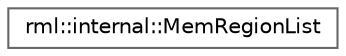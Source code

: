 digraph "类继承关系图"
{
 // LATEX_PDF_SIZE
  bgcolor="transparent";
  edge [fontname=Helvetica,fontsize=10,labelfontname=Helvetica,labelfontsize=10];
  node [fontname=Helvetica,fontsize=10,shape=box,height=0.2,width=0.4];
  rankdir="LR";
  Node0 [id="Node000000",label="rml::internal::MemRegionList",height=0.2,width=0.4,color="grey40", fillcolor="white", style="filled",URL="$classrml_1_1internal_1_1_mem_region_list.html",tooltip=" "];
}

